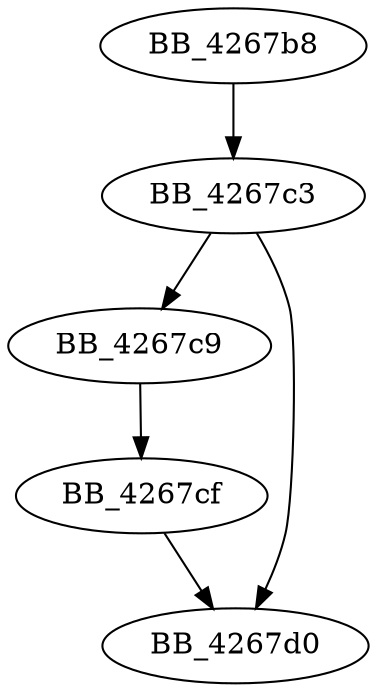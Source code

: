 DiGraph sub_4267B8{
BB_4267b8->BB_4267c3
BB_4267c3->BB_4267c9
BB_4267c3->BB_4267d0
BB_4267c9->BB_4267cf
BB_4267cf->BB_4267d0
}
